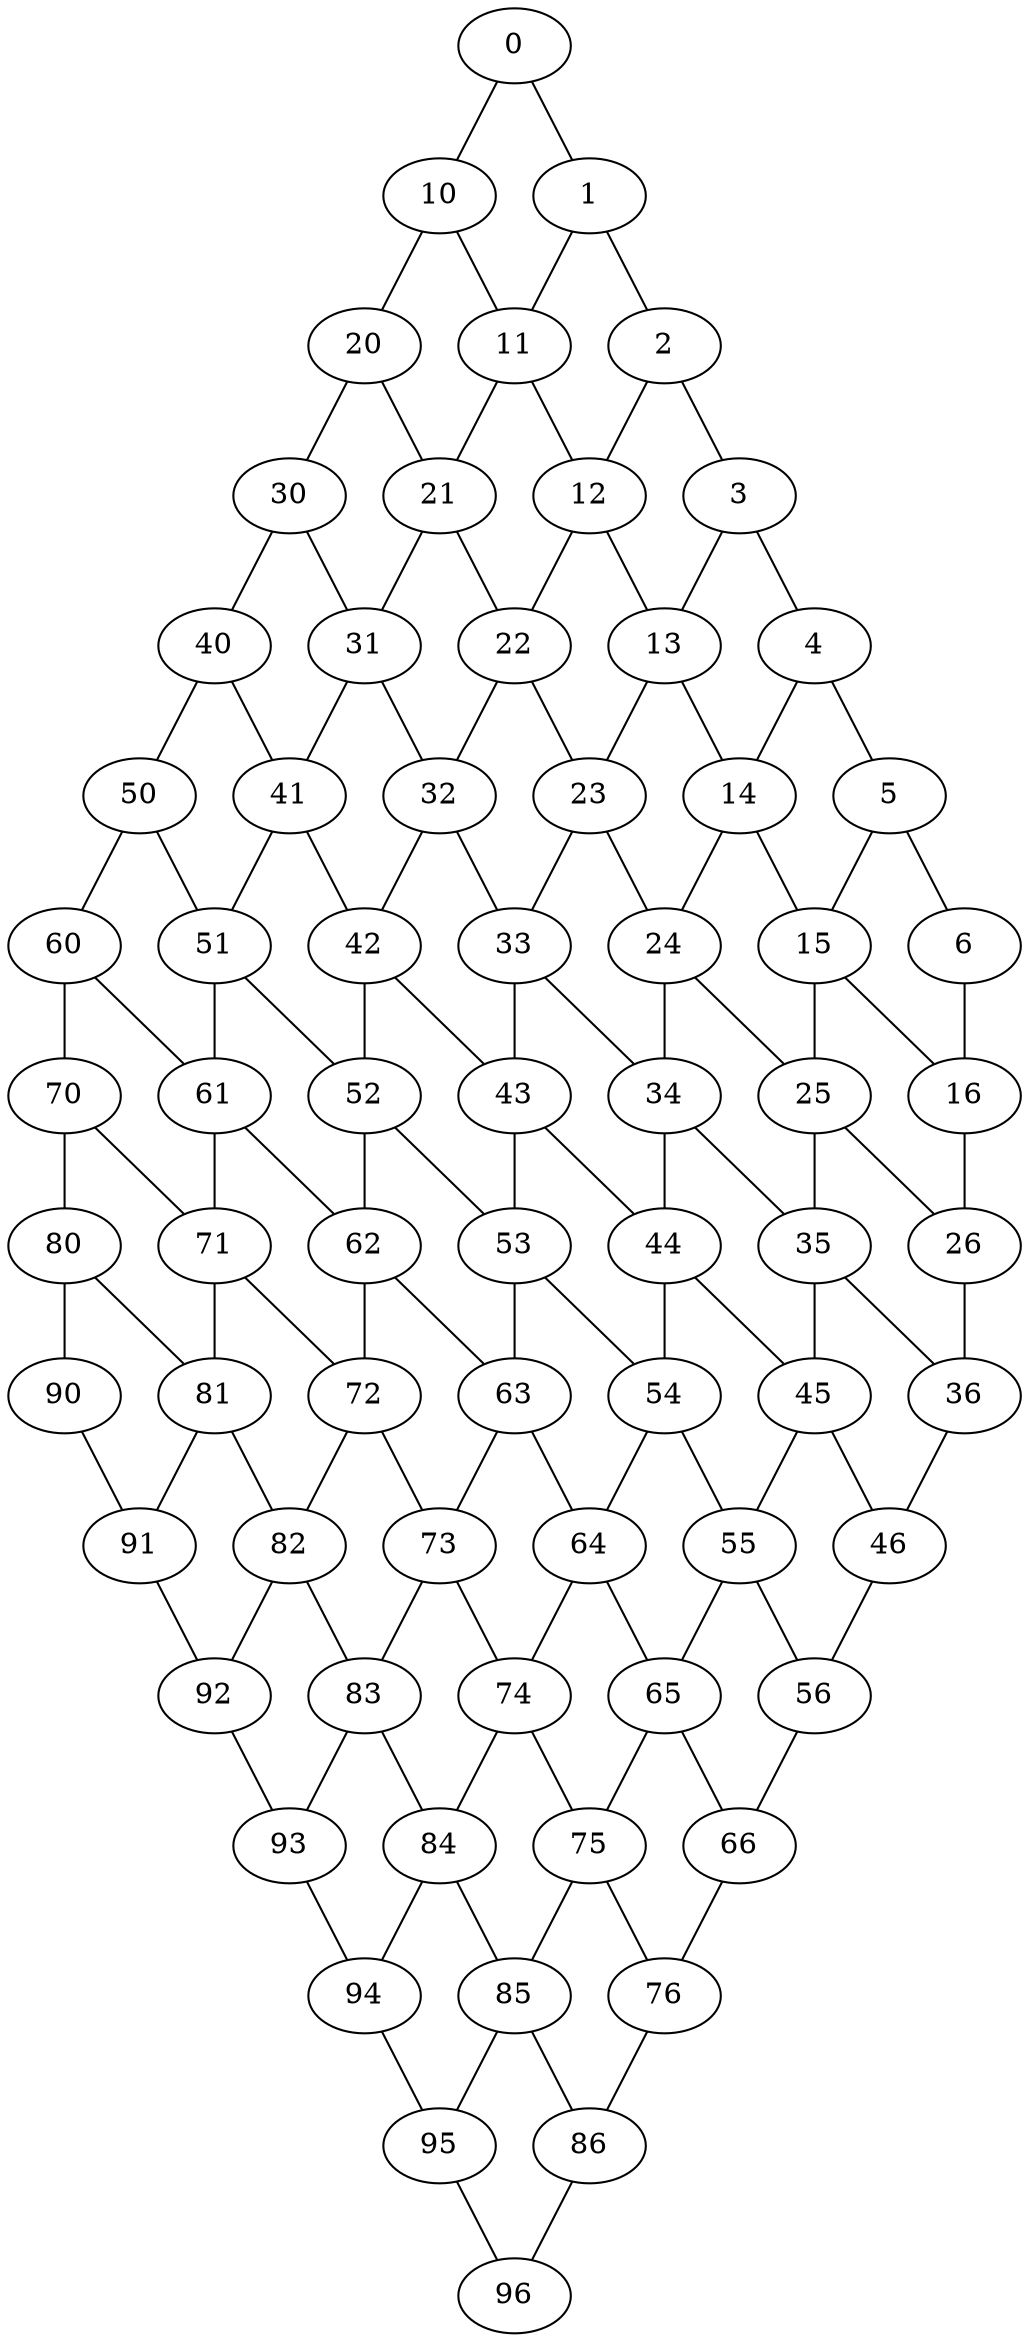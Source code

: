 graph{
84 -- 85;
43 -- 53;
43 -- 44;
85 -- 95;
2 -- 12;
85 -- 86;
2 -- 3;
44 -- 54;
44 -- 45;
86 -- 96;
3 -- 13;
45 -- 55;
3 -- 4;
90 -- 91;
45 -- 46;
4 -- 14;
91 -- 92;
46 -- 56;
4 -- 5;
92 -- 93;
50 -- 60;
5 -- 15;
50 -- 51;
5 -- 6;
93 -- 94;
51 -- 61;
6 -- 16;
94 -- 95;
51 -- 52;
10 -- 20;
95 -- 96;
52 -- 62;
10 -- 11;
52 -- 53;
11 -- 21;
53 -- 63;
11 -- 12;
53 -- 54;
12 -- 22;
54 -- 64;
12 -- 13;
54 -- 55;
13 -- 23;
55 -- 65;
13 -- 14;
55 -- 56;
14 -- 24;
56 -- 66;
14 -- 15;
60 -- 70;
15 -- 25;
60 -- 61;
15 -- 16;
61 -- 71;
16 -- 26;
61 -- 62;
20 -- 30;
62 -- 72;
20 -- 21;
62 -- 63;
21 -- 31;
63 -- 73;
21 -- 22;
63 -- 64;
22 -- 32;
64 -- 74;
22 -- 23;
1 -- 2;
64 -- 65;
23 -- 33;
65 -- 75;
23 -- 24;
65 -- 66;
24 -- 34;
66 -- 76;
24 -- 25;
70 -- 80;
25 -- 35;
70 -- 71;
25 -- 26;
1 -- 11;
71 -- 81;
26 -- 36;
71 -- 72;
30 -- 40;
72 -- 82;
30 -- 31;
72 -- 73;
31 -- 41;
73 -- 83;
31 -- 32;
73 -- 74;
32 -- 42;
74 -- 84;
32 -- 33;
74 -- 75;
33 -- 43;
75 -- 85;
33 -- 34;
75 -- 76;
34 -- 44;
76 -- 86;
34 -- 35;
0 -- 1;
80 -- 90;
35 -- 45;
80 -- 81;
35 -- 36;
81 -- 91;
36 -- 46;
81 -- 82;
40 -- 50;
82 -- 92;
40 -- 41;
82 -- 83;
41 -- 51;
83 -- 93;
41 -- 42;
83 -- 84;
0 -- 10;
42 -- 52;
84 -- 94;
42 -- 43;
}
